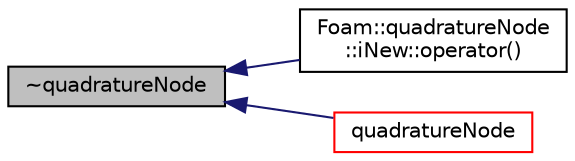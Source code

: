 digraph "~quadratureNode"
{
  bgcolor="transparent";
  edge [fontname="Helvetica",fontsize="10",labelfontname="Helvetica",labelfontsize="10"];
  node [fontname="Helvetica",fontsize="10",shape=record];
  rankdir="LR";
  Node1 [label="~quadratureNode",height=0.2,width=0.4,color="black", fillcolor="grey75", style="filled", fontcolor="black"];
  Node1 -> Node2 [dir="back",color="midnightblue",fontsize="10",style="solid",fontname="Helvetica"];
  Node2 [label="Foam::quadratureNode\l::iNew::operator()",height=0.2,width=0.4,color="black",URL="$a00066.html#a7cf4b421db9b97300525a415cbae6d2c"];
  Node1 -> Node3 [dir="back",color="midnightblue",fontsize="10",style="solid",fontname="Helvetica"];
  Node3 [label="quadratureNode",height=0.2,width=0.4,color="red",URL="$a00137.html#ab4a87e985dbde8b2a7052ca8e443dd00",tooltip="Construct from name, dictionary, mesh and dimensions. "];
}
